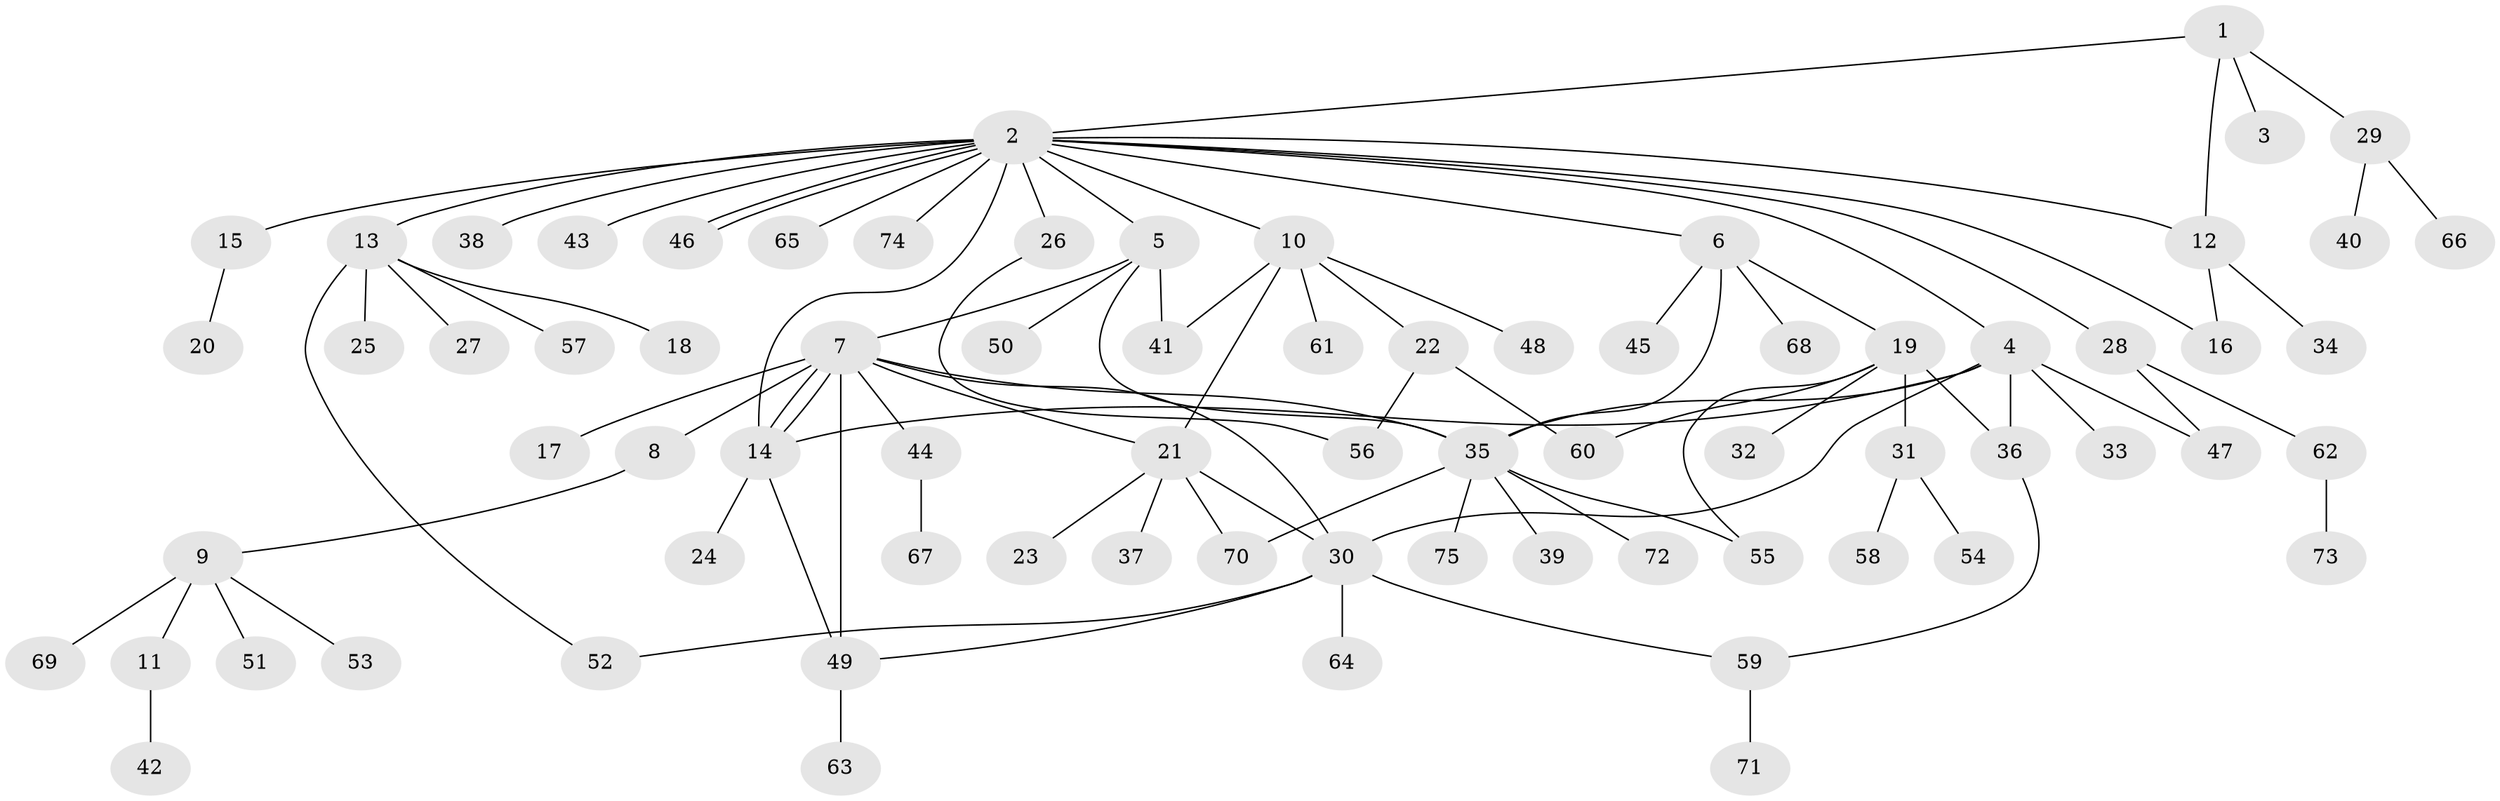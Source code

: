 // coarse degree distribution, {3: 0.08108108108108109, 1: 0.7567567567567568, 15: 0.02702702702702703, 2: 0.05405405405405406, 7: 0.02702702702702703, 9: 0.02702702702702703, 10: 0.02702702702702703}
// Generated by graph-tools (version 1.1) at 2025/51/03/04/25 21:51:18]
// undirected, 75 vertices, 97 edges
graph export_dot {
graph [start="1"]
  node [color=gray90,style=filled];
  1;
  2;
  3;
  4;
  5;
  6;
  7;
  8;
  9;
  10;
  11;
  12;
  13;
  14;
  15;
  16;
  17;
  18;
  19;
  20;
  21;
  22;
  23;
  24;
  25;
  26;
  27;
  28;
  29;
  30;
  31;
  32;
  33;
  34;
  35;
  36;
  37;
  38;
  39;
  40;
  41;
  42;
  43;
  44;
  45;
  46;
  47;
  48;
  49;
  50;
  51;
  52;
  53;
  54;
  55;
  56;
  57;
  58;
  59;
  60;
  61;
  62;
  63;
  64;
  65;
  66;
  67;
  68;
  69;
  70;
  71;
  72;
  73;
  74;
  75;
  1 -- 2;
  1 -- 3;
  1 -- 12;
  1 -- 29;
  2 -- 4;
  2 -- 5;
  2 -- 6;
  2 -- 10;
  2 -- 12;
  2 -- 13;
  2 -- 14;
  2 -- 15;
  2 -- 16;
  2 -- 26;
  2 -- 28;
  2 -- 38;
  2 -- 43;
  2 -- 46;
  2 -- 46;
  2 -- 65;
  2 -- 74;
  4 -- 14;
  4 -- 30;
  4 -- 33;
  4 -- 35;
  4 -- 36;
  4 -- 47;
  5 -- 7;
  5 -- 35;
  5 -- 41;
  5 -- 50;
  6 -- 19;
  6 -- 35;
  6 -- 45;
  6 -- 68;
  7 -- 8;
  7 -- 14;
  7 -- 14;
  7 -- 17;
  7 -- 21;
  7 -- 30;
  7 -- 35;
  7 -- 44;
  7 -- 49;
  8 -- 9;
  9 -- 11;
  9 -- 51;
  9 -- 53;
  9 -- 69;
  10 -- 21;
  10 -- 22;
  10 -- 41;
  10 -- 48;
  10 -- 61;
  11 -- 42;
  12 -- 16;
  12 -- 34;
  13 -- 18;
  13 -- 25;
  13 -- 27;
  13 -- 52;
  13 -- 57;
  14 -- 24;
  14 -- 49;
  15 -- 20;
  19 -- 31;
  19 -- 32;
  19 -- 36;
  19 -- 55;
  19 -- 60;
  21 -- 23;
  21 -- 30;
  21 -- 37;
  21 -- 70;
  22 -- 56;
  22 -- 60;
  26 -- 56;
  28 -- 47;
  28 -- 62;
  29 -- 40;
  29 -- 66;
  30 -- 49;
  30 -- 52;
  30 -- 59;
  30 -- 64;
  31 -- 54;
  31 -- 58;
  35 -- 39;
  35 -- 55;
  35 -- 70;
  35 -- 72;
  35 -- 75;
  36 -- 59;
  44 -- 67;
  49 -- 63;
  59 -- 71;
  62 -- 73;
}
